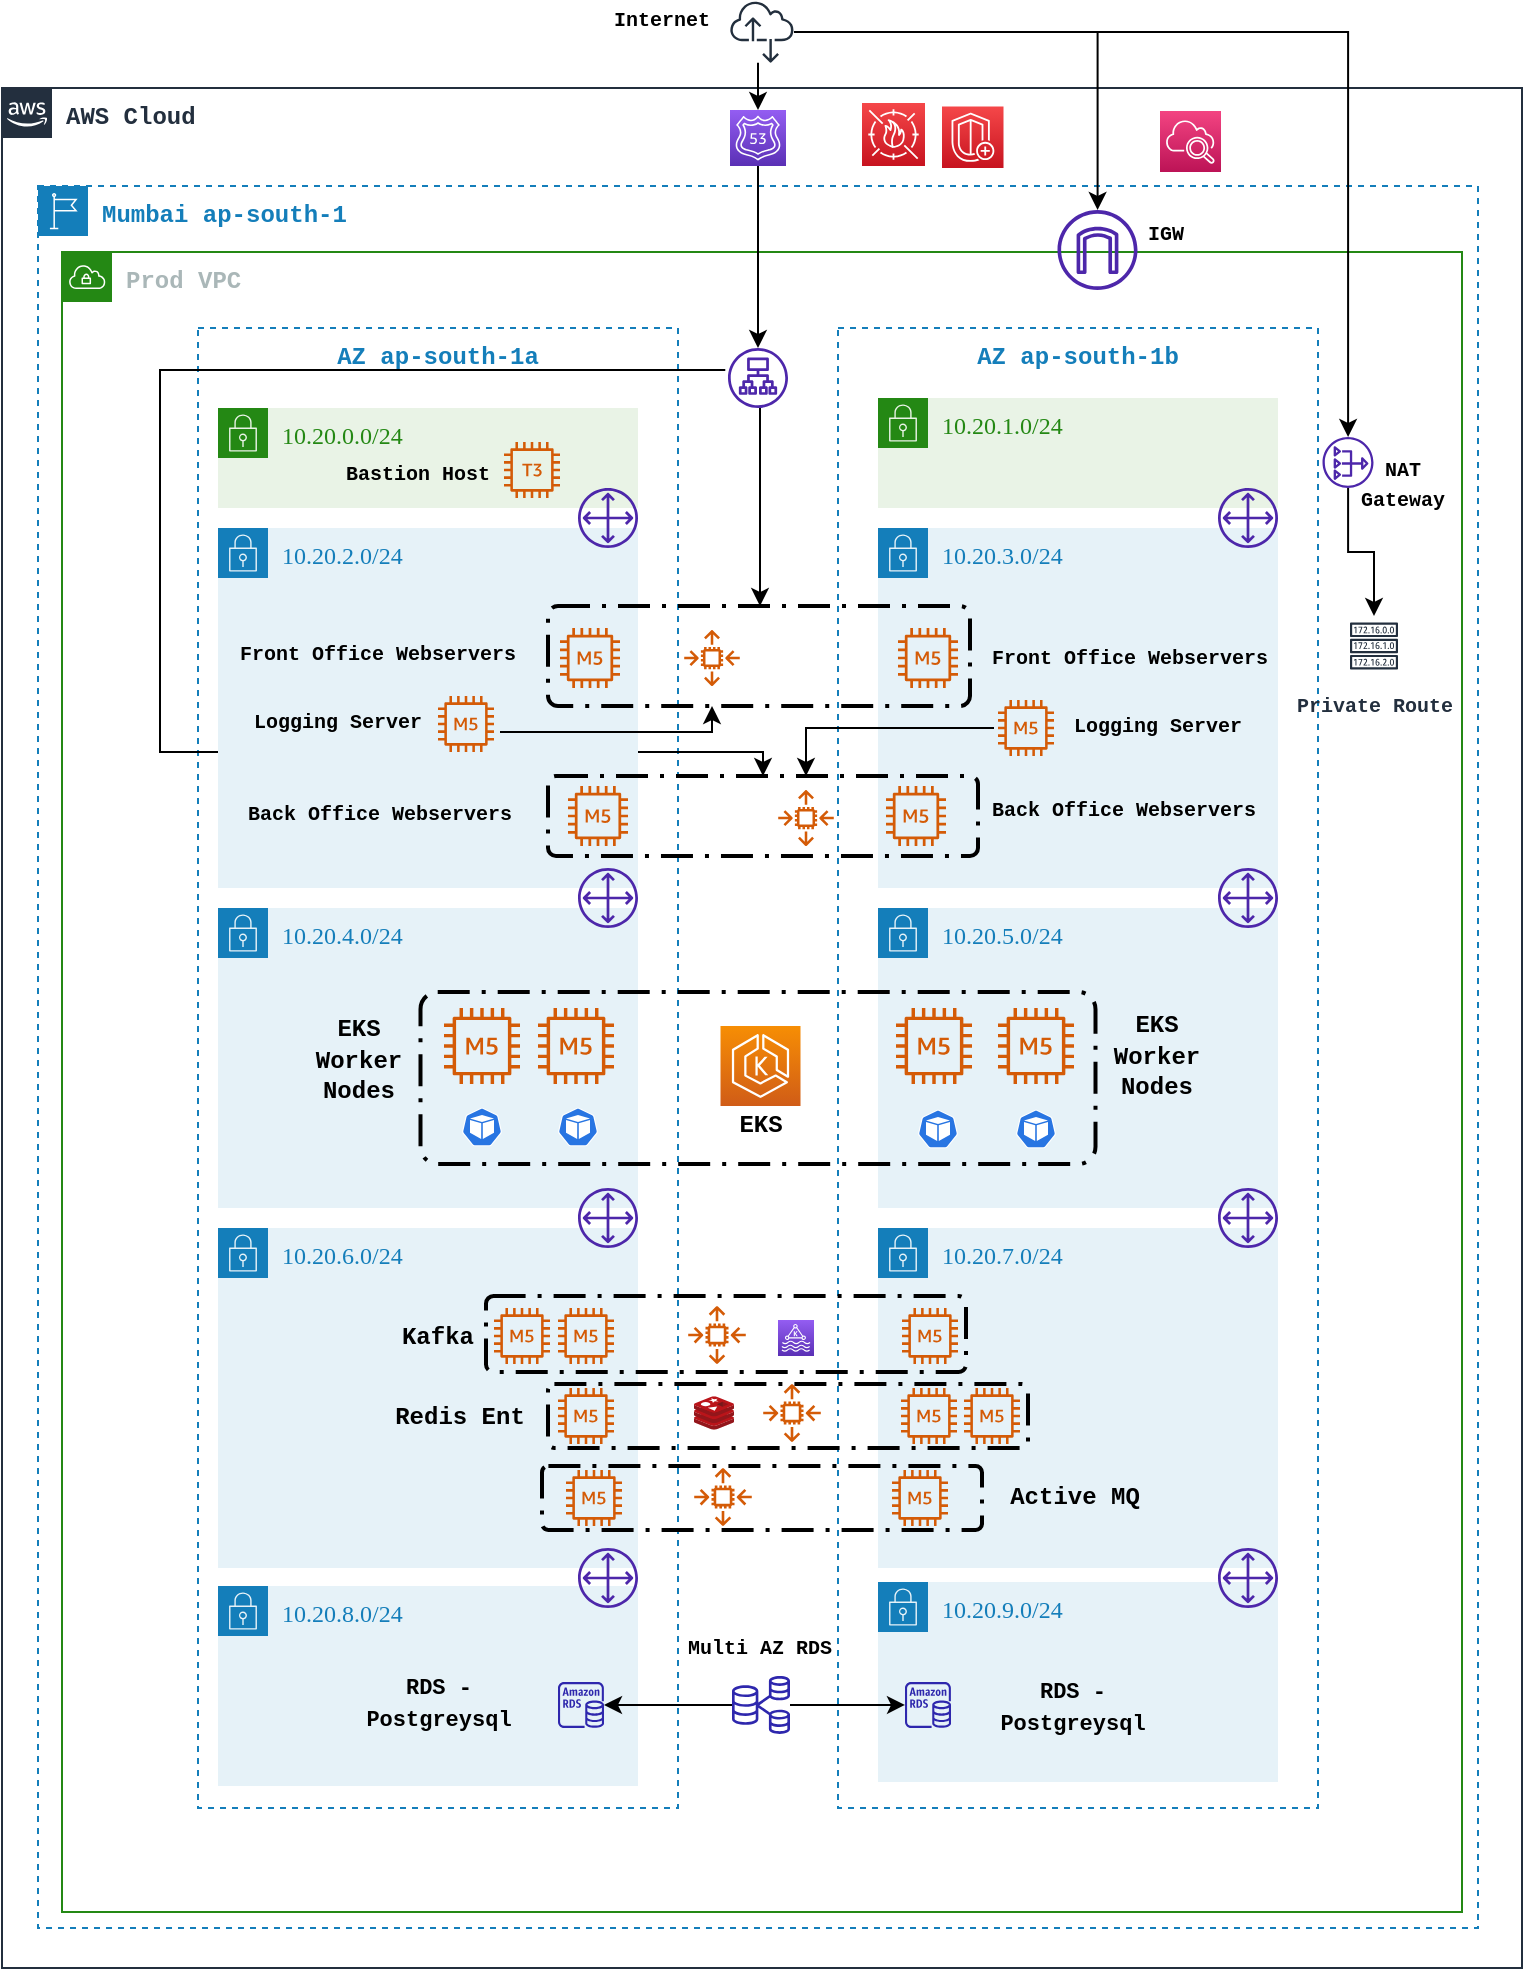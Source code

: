 <mxfile version="21.1.8" type="github">
  <diagram name="Page-1" id="q6s7iH2Y0chyUPDoKnj6">
    <mxGraphModel dx="1122" dy="490" grid="1" gridSize="10" guides="1" tooltips="1" connect="1" arrows="1" fold="1" page="1" pageScale="1" pageWidth="850" pageHeight="1100" math="0" shadow="0">
      <root>
        <mxCell id="0" />
        <mxCell id="1" parent="0" />
        <mxCell id="sGJ9NoHyiCjgxIrnj-E6-9" value="&lt;font face=&quot;Courier New&quot;&gt;&lt;b&gt;AZ ap-south-1a&lt;br&gt;&lt;/b&gt;&lt;/font&gt;" style="fillColor=none;strokeColor=#147EBA;dashed=1;verticalAlign=top;fontStyle=0;fontColor=#147EBA;whiteSpace=wrap;html=1;container=0;" vertex="1" parent="1">
          <mxGeometry x="138" y="208" width="240" height="740" as="geometry" />
        </mxCell>
        <mxCell id="sGJ9NoHyiCjgxIrnj-E6-92" value="&lt;font face=&quot;Comic Sans MS&quot;&gt;10.20.6.0/24&lt;/font&gt;" style="points=[[0,0],[0.25,0],[0.5,0],[0.75,0],[1,0],[1,0.25],[1,0.5],[1,0.75],[1,1],[0.75,1],[0.5,1],[0.25,1],[0,1],[0,0.75],[0,0.5],[0,0.25]];outlineConnect=0;gradientColor=none;html=1;whiteSpace=wrap;fontSize=12;fontStyle=0;container=0;pointerEvents=0;collapsible=0;recursiveResize=0;shape=mxgraph.aws4.group;grIcon=mxgraph.aws4.group_security_group;grStroke=0;strokeColor=#147EBA;fillColor=#E6F2F8;verticalAlign=top;align=left;spacingLeft=30;fontColor=#147EBA;dashed=0;" vertex="1" parent="1">
          <mxGeometry x="148" y="658" width="210" height="170" as="geometry" />
        </mxCell>
        <mxCell id="sGJ9NoHyiCjgxIrnj-E6-94" value="&lt;font face=&quot;Comic Sans MS&quot;&gt;10.20.7.0/24&lt;/font&gt;" style="points=[[0,0],[0.25,0],[0.5,0],[0.75,0],[1,0],[1,0.25],[1,0.5],[1,0.75],[1,1],[0.75,1],[0.5,1],[0.25,1],[0,1],[0,0.75],[0,0.5],[0,0.25]];outlineConnect=0;gradientColor=none;html=1;whiteSpace=wrap;fontSize=12;fontStyle=0;container=0;pointerEvents=0;collapsible=0;recursiveResize=0;shape=mxgraph.aws4.group;grIcon=mxgraph.aws4.group_security_group;grStroke=0;strokeColor=#147EBA;fillColor=#E6F2F8;verticalAlign=top;align=left;spacingLeft=30;fontColor=#147EBA;dashed=0;" vertex="1" parent="1">
          <mxGeometry x="478" y="658" width="200" height="170" as="geometry" />
        </mxCell>
        <mxCell id="sGJ9NoHyiCjgxIrnj-E6-10" value="&lt;div&gt;&lt;font face=&quot;Courier New&quot;&gt;&lt;b&gt;AZ ap-south-1b&lt;/b&gt;&lt;/font&gt;&lt;/div&gt;" style="fillColor=none;strokeColor=#147EBA;dashed=1;verticalAlign=top;fontStyle=0;fontColor=#147EBA;whiteSpace=wrap;html=1;container=0;" vertex="1" parent="1">
          <mxGeometry x="458" y="208" width="240" height="740" as="geometry" />
        </mxCell>
        <mxCell id="sGJ9NoHyiCjgxIrnj-E6-6" value="&lt;font face=&quot;Courier New&quot;&gt;&lt;b&gt;AWS Cloud&lt;/b&gt;&lt;/font&gt;" style="points=[[0,0],[0.25,0],[0.5,0],[0.75,0],[1,0],[1,0.25],[1,0.5],[1,0.75],[1,1],[0.75,1],[0.5,1],[0.25,1],[0,1],[0,0.75],[0,0.5],[0,0.25]];outlineConnect=0;gradientColor=none;html=1;whiteSpace=wrap;fontSize=12;fontStyle=0;container=0;pointerEvents=0;collapsible=0;recursiveResize=0;shape=mxgraph.aws4.group;grIcon=mxgraph.aws4.group_aws_cloud_alt;strokeColor=#232F3E;fillColor=none;verticalAlign=top;align=left;spacingLeft=30;fontColor=#232F3E;dashed=0;" vertex="1" parent="1">
          <mxGeometry x="40" y="88" width="760" height="940" as="geometry" />
        </mxCell>
        <mxCell id="sGJ9NoHyiCjgxIrnj-E6-7" value="&lt;font face=&quot;Courier New&quot;&gt;&lt;b&gt;Mumbai ap-south-1&lt;/b&gt;&lt;/font&gt;" style="points=[[0,0],[0.25,0],[0.5,0],[0.75,0],[1,0],[1,0.25],[1,0.5],[1,0.75],[1,1],[0.75,1],[0.5,1],[0.25,1],[0,1],[0,0.75],[0,0.5],[0,0.25]];outlineConnect=0;gradientColor=none;html=1;whiteSpace=wrap;fontSize=12;fontStyle=0;container=0;pointerEvents=0;collapsible=0;recursiveResize=0;shape=mxgraph.aws4.group;grIcon=mxgraph.aws4.group_region;strokeColor=#147EBA;fillColor=none;verticalAlign=top;align=left;spacingLeft=30;fontColor=#147EBA;dashed=1;" vertex="1" parent="1">
          <mxGeometry x="58" y="137" width="720" height="871" as="geometry" />
        </mxCell>
        <mxCell id="sGJ9NoHyiCjgxIrnj-E6-8" value="&lt;div&gt;&lt;b&gt;&lt;font face=&quot;Courier New&quot;&gt;Prod VPC&lt;/font&gt;&lt;/b&gt;&lt;/div&gt;" style="points=[[0,0],[0.25,0],[0.5,0],[0.75,0],[1,0],[1,0.25],[1,0.5],[1,0.75],[1,1],[0.75,1],[0.5,1],[0.25,1],[0,1],[0,0.75],[0,0.5],[0,0.25]];outlineConnect=0;gradientColor=none;html=1;whiteSpace=wrap;fontSize=12;fontStyle=0;container=0;pointerEvents=0;collapsible=0;recursiveResize=0;shape=mxgraph.aws4.group;grIcon=mxgraph.aws4.group_vpc;strokeColor=#248814;fillColor=none;verticalAlign=top;align=left;spacingLeft=30;fontColor=#AAB7B8;dashed=0;" vertex="1" parent="1">
          <mxGeometry x="70" y="170" width="700" height="830" as="geometry" />
        </mxCell>
        <mxCell id="sGJ9NoHyiCjgxIrnj-E6-41" style="edgeStyle=orthogonalEdgeStyle;rounded=0;orthogonalLoop=1;jettySize=auto;html=1;" edge="1" parent="1" source="sGJ9NoHyiCjgxIrnj-E6-18" target="sGJ9NoHyiCjgxIrnj-E6-36">
          <mxGeometry relative="1" as="geometry" />
        </mxCell>
        <mxCell id="sGJ9NoHyiCjgxIrnj-E6-18" value="" style="sketch=0;points=[[0,0,0],[0.25,0,0],[0.5,0,0],[0.75,0,0],[1,0,0],[0,1,0],[0.25,1,0],[0.5,1,0],[0.75,1,0],[1,1,0],[0,0.25,0],[0,0.5,0],[0,0.75,0],[1,0.25,0],[1,0.5,0],[1,0.75,0]];outlineConnect=0;fontColor=#232F3E;gradientColor=#945DF2;gradientDirection=north;fillColor=#5A30B5;strokeColor=#ffffff;dashed=0;verticalLabelPosition=bottom;verticalAlign=top;align=center;html=1;fontSize=12;fontStyle=0;aspect=fixed;shape=mxgraph.aws4.resourceIcon;resIcon=mxgraph.aws4.route_53;container=0;" vertex="1" parent="1">
          <mxGeometry x="404" y="99" width="28" height="28" as="geometry" />
        </mxCell>
        <mxCell id="sGJ9NoHyiCjgxIrnj-E6-37" value="" style="edgeStyle=orthogonalEdgeStyle;rounded=0;orthogonalLoop=1;jettySize=auto;html=1;" edge="1" parent="1" source="sGJ9NoHyiCjgxIrnj-E6-139" target="sGJ9NoHyiCjgxIrnj-E6-23">
          <mxGeometry relative="1" as="geometry">
            <mxPoint x="678.48" y="79.261" as="sourcePoint" />
            <Array as="points" />
          </mxGeometry>
        </mxCell>
        <mxCell id="sGJ9NoHyiCjgxIrnj-E6-70" value="" style="edgeStyle=orthogonalEdgeStyle;rounded=0;orthogonalLoop=1;jettySize=auto;html=1;" edge="1" parent="1" source="sGJ9NoHyiCjgxIrnj-E6-36" target="sGJ9NoHyiCjgxIrnj-E6-51">
          <mxGeometry relative="1" as="geometry">
            <mxPoint x="431" y="338" as="targetPoint" />
            <Array as="points">
              <mxPoint x="419" y="278" />
              <mxPoint x="419" y="278" />
            </Array>
          </mxGeometry>
        </mxCell>
        <mxCell id="sGJ9NoHyiCjgxIrnj-E6-128" value="" style="rounded=1;arcSize=10;dashed=1;fillColor=none;gradientColor=none;dashPattern=8 3 1 3;strokeWidth=2;container=0;" vertex="1" parent="1">
          <mxGeometry x="313" y="736" width="240" height="32" as="geometry" />
        </mxCell>
        <mxCell id="sGJ9NoHyiCjgxIrnj-E6-129" value="" style="rounded=1;arcSize=10;dashed=1;fillColor=none;gradientColor=none;dashPattern=8 3 1 3;strokeWidth=2;container=0;" vertex="1" parent="1">
          <mxGeometry x="310" y="777" width="220" height="32" as="geometry" />
        </mxCell>
        <mxCell id="sGJ9NoHyiCjgxIrnj-E6-130" value="&lt;div&gt;&lt;font face=&quot;Courier New&quot;&gt;&lt;b&gt;Active MQ&lt;/b&gt;&lt;/font&gt;&lt;/div&gt;" style="text;html=1;strokeColor=none;fillColor=none;align=center;verticalAlign=middle;whiteSpace=wrap;rounded=0;container=0;" vertex="1" parent="1">
          <mxGeometry x="534.5" y="784" width="82.5" height="16.5" as="geometry" />
        </mxCell>
        <mxCell id="sGJ9NoHyiCjgxIrnj-E6-132" value="&lt;font face=&quot;Courier New&quot;&gt;&lt;b&gt;Kafka&lt;/b&gt;&lt;/font&gt;" style="text;html=1;strokeColor=none;fillColor=none;align=center;verticalAlign=middle;whiteSpace=wrap;rounded=0;container=0;" vertex="1" parent="1">
          <mxGeometry x="230" y="706" width="56.25" height="12.25" as="geometry" />
        </mxCell>
        <mxCell id="sGJ9NoHyiCjgxIrnj-E6-134" value="" style="sketch=0;outlineConnect=0;fontColor=#232F3E;gradientColor=none;fillColor=#D45B07;strokeColor=none;dashed=0;verticalLabelPosition=bottom;verticalAlign=top;align=center;html=1;fontSize=12;fontStyle=0;aspect=fixed;pointerEvents=1;shape=mxgraph.aws4.auto_scaling2;container=0;" vertex="1" parent="1">
          <mxGeometry x="420.5" y="736" width="29" height="29" as="geometry" />
        </mxCell>
        <mxCell id="sGJ9NoHyiCjgxIrnj-E6-135" value="" style="sketch=0;outlineConnect=0;fontColor=#232F3E;gradientColor=none;fillColor=#D45B07;strokeColor=none;dashed=0;verticalLabelPosition=bottom;verticalAlign=top;align=center;html=1;fontSize=12;fontStyle=0;aspect=fixed;pointerEvents=1;shape=mxgraph.aws4.auto_scaling2;container=0;" vertex="1" parent="1">
          <mxGeometry x="386" y="778" width="29" height="29" as="geometry" />
        </mxCell>
        <mxCell id="sGJ9NoHyiCjgxIrnj-E6-141" value="" style="edgeStyle=orthogonalEdgeStyle;rounded=0;orthogonalLoop=1;jettySize=auto;html=1;" edge="1" parent="1" source="sGJ9NoHyiCjgxIrnj-E6-139" target="sGJ9NoHyiCjgxIrnj-E6-18">
          <mxGeometry relative="1" as="geometry">
            <Array as="points">
              <mxPoint x="418" y="88" />
              <mxPoint x="418" y="88" />
            </Array>
          </mxGeometry>
        </mxCell>
        <mxCell id="sGJ9NoHyiCjgxIrnj-E6-139" value="" style="sketch=0;outlineConnect=0;fontColor=#232F3E;gradientColor=none;fillColor=#232F3D;strokeColor=none;dashed=0;verticalLabelPosition=bottom;verticalAlign=top;align=center;html=1;fontSize=12;fontStyle=0;aspect=fixed;pointerEvents=1;shape=mxgraph.aws4.internet_alt2;container=0;" vertex="1" parent="1">
          <mxGeometry x="404" y="44" width="32" height="32" as="geometry" />
        </mxCell>
        <mxCell id="sGJ9NoHyiCjgxIrnj-E6-147" value="" style="edgeStyle=orthogonalEdgeStyle;rounded=0;orthogonalLoop=1;jettySize=auto;html=1;" edge="1" parent="1" source="sGJ9NoHyiCjgxIrnj-E6-139" target="sGJ9NoHyiCjgxIrnj-E6-142">
          <mxGeometry relative="1" as="geometry">
            <mxPoint x="590" y="60" as="sourcePoint" />
            <mxPoint x="710" y="160" as="targetPoint" />
            <Array as="points" />
          </mxGeometry>
        </mxCell>
        <mxCell id="sGJ9NoHyiCjgxIrnj-E6-149" value="" style="sketch=0;points=[[0,0,0],[0.25,0,0],[0.5,0,0],[0.75,0,0],[1,0,0],[0,1,0],[0.25,1,0],[0.5,1,0],[0.75,1,0],[1,1,0],[0,0.25,0],[0,0.5,0],[0,0.75,0],[1,0.25,0],[1,0.5,0],[1,0.75,0]];points=[[0,0,0],[0.25,0,0],[0.5,0,0],[0.75,0,0],[1,0,0],[0,1,0],[0.25,1,0],[0.5,1,0],[0.75,1,0],[1,1,0],[0,0.25,0],[0,0.5,0],[0,0.75,0],[1,0.25,0],[1,0.5,0],[1,0.75,0]];outlineConnect=0;fontColor=#232F3E;gradientColor=#F34482;gradientDirection=north;fillColor=#BC1356;strokeColor=#ffffff;dashed=0;verticalLabelPosition=bottom;verticalAlign=top;align=center;html=1;fontSize=12;fontStyle=0;aspect=fixed;shape=mxgraph.aws4.resourceIcon;resIcon=mxgraph.aws4.cloudwatch_2;container=0;" vertex="1" parent="1">
          <mxGeometry x="619" y="99.5" width="30.5" height="30.5" as="geometry" />
        </mxCell>
        <mxCell id="sGJ9NoHyiCjgxIrnj-E6-153" value="" style="image;sketch=0;aspect=fixed;html=1;points=[];align=center;fontSize=12;image=img/lib/mscae/Cache_Redis_Product.svg;container=0;" vertex="1" parent="1">
          <mxGeometry x="386" y="742.1" width="20" height="16.8" as="geometry" />
        </mxCell>
        <mxCell id="sGJ9NoHyiCjgxIrnj-E6-137" value="" style="sketch=0;points=[[0,0,0],[0.25,0,0],[0.5,0,0],[0.75,0,0],[1,0,0],[0,1,0],[0.25,1,0],[0.5,1,0],[0.75,1,0],[1,1,0],[0,0.25,0],[0,0.5,0],[0,0.75,0],[1,0.25,0],[1,0.5,0],[1,0.75,0]];outlineConnect=0;fontColor=#232F3E;gradientColor=#F54749;gradientDirection=north;fillColor=#C7131F;strokeColor=#ffffff;dashed=0;verticalLabelPosition=bottom;verticalAlign=top;align=center;html=1;fontSize=12;fontStyle=0;aspect=fixed;shape=mxgraph.aws4.resourceIcon;resIcon=mxgraph.aws4.waf;container=0;" vertex="1" parent="1">
          <mxGeometry x="470" y="95.5" width="31.5" height="31.5" as="geometry" />
        </mxCell>
        <mxCell id="sGJ9NoHyiCjgxIrnj-E6-138" value="" style="sketch=0;points=[[0,0,0],[0.25,0,0],[0.5,0,0],[0.75,0,0],[1,0,0],[0,1,0],[0.25,1,0],[0.5,1,0],[0.75,1,0],[1,1,0],[0,0.25,0],[0,0.5,0],[0,0.75,0],[1,0.25,0],[1,0.5,0],[1,0.75,0]];outlineConnect=0;fontColor=#232F3E;gradientColor=#F54749;gradientDirection=north;fillColor=#C7131F;strokeColor=#ffffff;dashed=0;verticalLabelPosition=bottom;verticalAlign=top;align=center;html=1;fontSize=12;fontStyle=0;aspect=fixed;shape=mxgraph.aws4.resourceIcon;resIcon=mxgraph.aws4.shield;container=0;" vertex="1" parent="1">
          <mxGeometry x="510" y="97.25" width="30.75" height="30.75" as="geometry" />
        </mxCell>
        <mxCell id="sGJ9NoHyiCjgxIrnj-E6-23" value="" style="sketch=0;outlineConnect=0;fontColor=#232F3E;gradientColor=none;fillColor=#4D27AA;strokeColor=none;dashed=0;verticalLabelPosition=bottom;verticalAlign=top;align=center;html=1;fontSize=12;fontStyle=0;aspect=fixed;pointerEvents=1;shape=mxgraph.aws4.internet_gateway;container=0;" vertex="1" parent="1">
          <mxGeometry x="567.75" y="149" width="40" height="40" as="geometry" />
        </mxCell>
        <mxCell id="sGJ9NoHyiCjgxIrnj-E6-89" style="edgeStyle=orthogonalEdgeStyle;rounded=0;orthogonalLoop=1;jettySize=auto;html=1;entryX=0.5;entryY=0;entryDx=0;entryDy=0;" edge="1" parent="1" target="sGJ9NoHyiCjgxIrnj-E6-52">
          <mxGeometry relative="1" as="geometry">
            <mxPoint x="401.64" y="229" as="sourcePoint" />
            <mxPoint x="419.64" y="414" as="targetPoint" />
            <Array as="points">
              <mxPoint x="119" y="229" />
              <mxPoint x="119" y="420" />
              <mxPoint x="421" y="420" />
            </Array>
          </mxGeometry>
        </mxCell>
        <mxCell id="sGJ9NoHyiCjgxIrnj-E6-11" value="&lt;font face=&quot;Comic Sans MS&quot;&gt;10.20.0.0/24&lt;/font&gt;" style="points=[[0,0],[0.25,0],[0.5,0],[0.75,0],[1,0],[1,0.25],[1,0.5],[1,0.75],[1,1],[0.75,1],[0.5,1],[0.25,1],[0,1],[0,0.75],[0,0.5],[0,0.25]];outlineConnect=0;gradientColor=none;html=1;whiteSpace=wrap;fontSize=12;fontStyle=0;container=0;pointerEvents=0;collapsible=0;recursiveResize=0;shape=mxgraph.aws4.group;grIcon=mxgraph.aws4.group_security_group;grStroke=0;strokeColor=#248814;fillColor=#E9F3E6;verticalAlign=top;align=left;spacingLeft=30;fontColor=#248814;dashed=0;" vertex="1" parent="1">
          <mxGeometry x="148" y="248" width="210" height="50" as="geometry" />
        </mxCell>
        <mxCell id="sGJ9NoHyiCjgxIrnj-E6-12" value="&lt;font face=&quot;Comic Sans MS&quot;&gt;10.20.1.0/24&lt;/font&gt;" style="points=[[0,0],[0.25,0],[0.5,0],[0.75,0],[1,0],[1,0.25],[1,0.5],[1,0.75],[1,1],[0.75,1],[0.5,1],[0.25,1],[0,1],[0,0.75],[0,0.5],[0,0.25]];outlineConnect=0;gradientColor=none;html=1;whiteSpace=wrap;fontSize=12;fontStyle=0;container=0;pointerEvents=0;collapsible=0;recursiveResize=0;shape=mxgraph.aws4.group;grIcon=mxgraph.aws4.group_security_group;grStroke=0;strokeColor=#248814;fillColor=#E9F3E6;verticalAlign=top;align=left;spacingLeft=30;fontColor=#248814;dashed=0;" vertex="1" parent="1">
          <mxGeometry x="478" y="243" width="200" height="55" as="geometry" />
        </mxCell>
        <mxCell id="sGJ9NoHyiCjgxIrnj-E6-36" value="" style="sketch=0;outlineConnect=0;fontColor=#232F3E;gradientColor=none;fillColor=#4D27AA;strokeColor=none;dashed=0;verticalLabelPosition=bottom;verticalAlign=top;align=center;html=1;fontSize=12;fontStyle=0;aspect=fixed;pointerEvents=1;shape=mxgraph.aws4.application_load_balancer;container=0;" vertex="1" parent="1">
          <mxGeometry x="403" y="218" width="30" height="30" as="geometry" />
        </mxCell>
        <mxCell id="sGJ9NoHyiCjgxIrnj-E6-39" value="&lt;font face=&quot;Comic Sans MS&quot;&gt;10.20.2.0/24&lt;/font&gt;" style="points=[[0,0],[0.25,0],[0.5,0],[0.75,0],[1,0],[1,0.25],[1,0.5],[1,0.75],[1,1],[0.75,1],[0.5,1],[0.25,1],[0,1],[0,0.75],[0,0.5],[0,0.25]];outlineConnect=0;gradientColor=none;html=1;whiteSpace=wrap;fontSize=12;fontStyle=0;container=0;pointerEvents=0;collapsible=0;recursiveResize=0;shape=mxgraph.aws4.group;grIcon=mxgraph.aws4.group_security_group;grStroke=0;strokeColor=#147EBA;fillColor=#E6F2F8;verticalAlign=top;align=left;spacingLeft=30;fontColor=#147EBA;dashed=0;" vertex="1" parent="1">
          <mxGeometry x="148" y="308" width="210" height="180" as="geometry" />
        </mxCell>
        <mxCell id="sGJ9NoHyiCjgxIrnj-E6-40" value="&lt;font face=&quot;Comic Sans MS&quot;&gt;10.20.3.0/24&lt;/font&gt;" style="points=[[0,0],[0.25,0],[0.5,0],[0.75,0],[1,0],[1,0.25],[1,0.5],[1,0.75],[1,1],[0.75,1],[0.5,1],[0.25,1],[0,1],[0,0.75],[0,0.5],[0,0.25]];outlineConnect=0;gradientColor=none;html=1;whiteSpace=wrap;fontSize=12;fontStyle=0;container=0;pointerEvents=0;collapsible=0;recursiveResize=0;shape=mxgraph.aws4.group;grIcon=mxgraph.aws4.group_security_group;grStroke=0;strokeColor=#147EBA;fillColor=#E6F2F8;verticalAlign=top;align=left;spacingLeft=30;fontColor=#147EBA;dashed=0;" vertex="1" parent="1">
          <mxGeometry x="478" y="308" width="200" height="180" as="geometry" />
        </mxCell>
        <mxCell id="sGJ9NoHyiCjgxIrnj-E6-32" value="" style="sketch=0;outlineConnect=0;fontColor=#232F3E;gradientColor=none;fillColor=#D45B07;strokeColor=none;dashed=0;verticalLabelPosition=bottom;verticalAlign=top;align=center;html=1;fontSize=12;fontStyle=0;aspect=fixed;pointerEvents=1;shape=mxgraph.aws4.m5_instance;container=0;" vertex="1" parent="1">
          <mxGeometry x="323" y="437" width="30" height="30" as="geometry" />
        </mxCell>
        <mxCell id="sGJ9NoHyiCjgxIrnj-E6-55" value="" style="sketch=0;outlineConnect=0;fontColor=#232F3E;gradientColor=none;fillColor=#D45B07;strokeColor=none;dashed=0;verticalLabelPosition=bottom;verticalAlign=top;align=center;html=1;fontSize=12;fontStyle=0;aspect=fixed;pointerEvents=1;shape=mxgraph.aws4.auto_scaling2;container=0;" vertex="1" parent="1">
          <mxGeometry x="428" y="439" width="28" height="28" as="geometry" />
        </mxCell>
        <mxCell id="sGJ9NoHyiCjgxIrnj-E6-56" value="&lt;font face=&quot;Comic Sans MS&quot;&gt;10.20.4.0/24&lt;/font&gt;" style="points=[[0,0],[0.25,0],[0.5,0],[0.75,0],[1,0],[1,0.25],[1,0.5],[1,0.75],[1,1],[0.75,1],[0.5,1],[0.25,1],[0,1],[0,0.75],[0,0.5],[0,0.25]];outlineConnect=0;gradientColor=none;html=1;whiteSpace=wrap;fontSize=12;fontStyle=0;container=0;pointerEvents=0;collapsible=0;recursiveResize=0;shape=mxgraph.aws4.group;grIcon=mxgraph.aws4.group_security_group;grStroke=0;strokeColor=#147EBA;fillColor=#E6F2F8;verticalAlign=top;align=left;spacingLeft=30;fontColor=#147EBA;dashed=0;" vertex="1" parent="1">
          <mxGeometry x="148" y="498" width="210" height="150" as="geometry" />
        </mxCell>
        <mxCell id="sGJ9NoHyiCjgxIrnj-E6-57" value="&lt;font face=&quot;Comic Sans MS&quot;&gt;10.20.5.0/24&lt;/font&gt;" style="points=[[0,0],[0.25,0],[0.5,0],[0.75,0],[1,0],[1,0.25],[1,0.5],[1,0.75],[1,1],[0.75,1],[0.5,1],[0.25,1],[0,1],[0,0.75],[0,0.5],[0,0.25]];outlineConnect=0;gradientColor=none;html=1;whiteSpace=wrap;fontSize=12;fontStyle=0;container=0;pointerEvents=0;collapsible=0;recursiveResize=0;shape=mxgraph.aws4.group;grIcon=mxgraph.aws4.group_security_group;grStroke=0;strokeColor=#147EBA;fillColor=#E6F2F8;verticalAlign=top;align=left;spacingLeft=30;fontColor=#147EBA;dashed=0;" vertex="1" parent="1">
          <mxGeometry x="478" y="498" width="200" height="150" as="geometry" />
        </mxCell>
        <mxCell id="sGJ9NoHyiCjgxIrnj-E6-59" value="" style="sketch=0;outlineConnect=0;fontColor=#232F3E;gradientColor=none;fillColor=#D45B07;strokeColor=none;dashed=0;verticalLabelPosition=bottom;verticalAlign=top;align=center;html=1;fontSize=12;fontStyle=0;aspect=fixed;pointerEvents=1;shape=mxgraph.aws4.m5_instance;container=0;" vertex="1" parent="1">
          <mxGeometry x="258" y="392" width="28" height="28" as="geometry" />
        </mxCell>
        <mxCell id="sGJ9NoHyiCjgxIrnj-E6-69" style="edgeStyle=orthogonalEdgeStyle;rounded=0;orthogonalLoop=1;jettySize=auto;html=1;" edge="1" parent="1" target="sGJ9NoHyiCjgxIrnj-E6-52">
          <mxGeometry relative="1" as="geometry">
            <mxPoint x="536" y="408" as="sourcePoint" />
            <mxPoint x="442" y="428" as="targetPoint" />
            <Array as="points">
              <mxPoint x="442" y="408" />
            </Array>
          </mxGeometry>
        </mxCell>
        <mxCell id="sGJ9NoHyiCjgxIrnj-E6-60" value="" style="sketch=0;outlineConnect=0;fontColor=#232F3E;gradientColor=none;fillColor=#D45B07;strokeColor=none;dashed=0;verticalLabelPosition=bottom;verticalAlign=top;align=center;html=1;fontSize=12;fontStyle=0;aspect=fixed;pointerEvents=1;shape=mxgraph.aws4.m5_instance;container=0;" vertex="1" parent="1">
          <mxGeometry x="538" y="394" width="28" height="28" as="geometry" />
        </mxCell>
        <mxCell id="sGJ9NoHyiCjgxIrnj-E6-61" value="&lt;div&gt;&lt;font style=&quot;font-size: 10px;&quot; face=&quot;Courier New&quot;&gt;&lt;b&gt;Logging Server&lt;/b&gt;&lt;/font&gt;&lt;/div&gt;" style="text;html=1;strokeColor=none;fillColor=none;align=center;verticalAlign=middle;whiteSpace=wrap;rounded=0;movable=1;resizable=1;rotatable=1;deletable=1;editable=1;locked=0;connectable=1;container=0;" vertex="1" parent="1">
          <mxGeometry x="158" y="393" width="100" height="21" as="geometry" />
        </mxCell>
        <mxCell id="sGJ9NoHyiCjgxIrnj-E6-73" value="" style="sketch=0;points=[[0,0,0],[0.25,0,0],[0.5,0,0],[0.75,0,0],[1,0,0],[0,1,0],[0.25,1,0],[0.5,1,0],[0.75,1,0],[1,1,0],[0,0.25,0],[0,0.5,0],[0,0.75,0],[1,0.25,0],[1,0.5,0],[1,0.75,0]];outlineConnect=0;fontColor=#232F3E;gradientColor=#F78E04;gradientDirection=north;fillColor=#D05C17;strokeColor=#ffffff;dashed=0;verticalLabelPosition=bottom;verticalAlign=top;align=center;html=1;fontSize=12;fontStyle=0;aspect=fixed;shape=mxgraph.aws4.resourceIcon;resIcon=mxgraph.aws4.eks;container=0;" vertex="1" parent="1">
          <mxGeometry x="399.25" y="557" width="40" height="40" as="geometry" />
        </mxCell>
        <mxCell id="sGJ9NoHyiCjgxIrnj-E6-79" value="" style="sketch=0;outlineConnect=0;fontColor=#232F3E;gradientColor=none;fillColor=#D45B07;strokeColor=none;dashed=0;verticalLabelPosition=bottom;verticalAlign=top;align=center;html=1;fontSize=12;fontStyle=0;aspect=fixed;pointerEvents=1;shape=mxgraph.aws4.t3_instance;container=0;" vertex="1" parent="1">
          <mxGeometry x="291" y="265" width="28" height="28" as="geometry" />
        </mxCell>
        <mxCell id="sGJ9NoHyiCjgxIrnj-E6-80" value="" style="sketch=0;html=1;dashed=0;whitespace=wrap;fillColor=#2875E2;strokeColor=#ffffff;points=[[0.005,0.63,0],[0.1,0.2,0],[0.9,0.2,0],[0.5,0,0],[0.995,0.63,0],[0.72,0.99,0],[0.5,1,0],[0.28,0.99,0]];verticalLabelPosition=bottom;align=center;verticalAlign=top;shape=mxgraph.kubernetes.icon;prIcon=pod;container=0;" vertex="1" parent="1">
          <mxGeometry x="270" y="589" width="20" height="37" as="geometry" />
        </mxCell>
        <mxCell id="sGJ9NoHyiCjgxIrnj-E6-81" value="" style="shape=image;html=1;verticalAlign=top;verticalLabelPosition=bottom;labelBackgroundColor=#ffffff;imageAspect=0;aspect=fixed;image=https://cdn4.iconfinder.com/data/icons/essential-app-1/16/dot-more-menu-hide-128.png;container=0;" vertex="1" parent="1">
          <mxGeometry x="295" y="598.5" width="18" height="18" as="geometry" />
        </mxCell>
        <mxCell id="sGJ9NoHyiCjgxIrnj-E6-82" value="" style="sketch=0;html=1;dashed=0;whitespace=wrap;fillColor=#2875E2;strokeColor=#ffffff;points=[[0.005,0.63,0],[0.1,0.2,0],[0.9,0.2,0],[0.5,0,0],[0.995,0.63,0],[0.72,0.99,0],[0.5,1,0],[0.28,0.99,0]];verticalLabelPosition=bottom;align=center;verticalAlign=top;shape=mxgraph.kubernetes.icon;prIcon=pod;container=0;" vertex="1" parent="1">
          <mxGeometry x="318" y="589" width="20" height="37" as="geometry" />
        </mxCell>
        <mxCell id="sGJ9NoHyiCjgxIrnj-E6-77" value="" style="sketch=0;outlineConnect=0;fontColor=#232F3E;gradientColor=none;fillColor=#D45B07;strokeColor=none;dashed=0;verticalLabelPosition=bottom;verticalAlign=top;align=center;html=1;fontSize=12;fontStyle=0;aspect=fixed;pointerEvents=1;shape=mxgraph.aws4.m5_instance;container=0;" vertex="1" parent="1">
          <mxGeometry x="261" y="548" width="38" height="38" as="geometry" />
        </mxCell>
        <mxCell id="sGJ9NoHyiCjgxIrnj-E6-88" value="&lt;div&gt;&lt;font style=&quot;font-size: 10px;&quot; face=&quot;Courier New&quot;&gt;&lt;b&gt;Bastion Host&lt;/b&gt;&lt;/font&gt;&lt;/div&gt;" style="text;html=1;strokeColor=none;fillColor=none;align=center;verticalAlign=middle;whiteSpace=wrap;rounded=0;movable=1;resizable=1;rotatable=1;deletable=1;editable=1;locked=0;connectable=1;container=0;" vertex="1" parent="1">
          <mxGeometry x="203" y="271" width="90" height="17" as="geometry" />
        </mxCell>
        <mxCell id="sGJ9NoHyiCjgxIrnj-E6-78" value="" style="rounded=1;arcSize=10;dashed=1;fillColor=none;gradientColor=none;dashPattern=8 3 1 3;strokeWidth=2;container=0;" vertex="1" parent="1">
          <mxGeometry x="249.25" y="540" width="337.5" height="86" as="geometry" />
        </mxCell>
        <mxCell id="sGJ9NoHyiCjgxIrnj-E6-96" value="&lt;font face=&quot;Comic Sans MS&quot;&gt;10.20.8.0/24&lt;/font&gt;" style="points=[[0,0],[0.25,0],[0.5,0],[0.75,0],[1,0],[1,0.25],[1,0.5],[1,0.75],[1,1],[0.75,1],[0.5,1],[0.25,1],[0,1],[0,0.75],[0,0.5],[0,0.25]];outlineConnect=0;gradientColor=none;html=1;whiteSpace=wrap;fontSize=12;fontStyle=0;container=0;pointerEvents=0;collapsible=0;recursiveResize=0;shape=mxgraph.aws4.group;grIcon=mxgraph.aws4.group_security_group;grStroke=0;strokeColor=#147EBA;fillColor=#E6F2F8;verticalAlign=top;align=left;spacingLeft=30;fontColor=#147EBA;dashed=0;" vertex="1" parent="1">
          <mxGeometry x="148" y="837" width="210" height="100" as="geometry" />
        </mxCell>
        <mxCell id="sGJ9NoHyiCjgxIrnj-E6-98" value="&lt;font face=&quot;Comic Sans MS&quot;&gt;10.20.9.0/24&lt;/font&gt;" style="points=[[0,0],[0.25,0],[0.5,0],[0.75,0],[1,0],[1,0.25],[1,0.5],[1,0.75],[1,1],[0.75,1],[0.5,1],[0.25,1],[0,1],[0,0.75],[0,0.5],[0,0.25]];outlineConnect=0;gradientColor=none;html=1;whiteSpace=wrap;fontSize=12;fontStyle=0;container=0;pointerEvents=0;collapsible=0;recursiveResize=0;shape=mxgraph.aws4.group;grIcon=mxgraph.aws4.group_security_group;grStroke=0;strokeColor=#147EBA;fillColor=#E6F2F8;verticalAlign=top;align=left;spacingLeft=30;fontColor=#147EBA;dashed=0;" vertex="1" parent="1">
          <mxGeometry x="478" y="835" width="200" height="100" as="geometry" />
        </mxCell>
        <mxCell id="sGJ9NoHyiCjgxIrnj-E6-100" value="" style="sketch=0;outlineConnect=0;fontColor=#232F3E;gradientColor=none;fillColor=#2E27AD;strokeColor=none;dashed=0;verticalLabelPosition=bottom;verticalAlign=top;align=center;html=1;fontSize=12;fontStyle=0;aspect=fixed;pointerEvents=1;shape=mxgraph.aws4.rds_instance;container=0;" vertex="1" parent="1">
          <mxGeometry x="318" y="885" width="23" height="23" as="geometry" />
        </mxCell>
        <mxCell id="sGJ9NoHyiCjgxIrnj-E6-104" value="" style="edgeStyle=orthogonalEdgeStyle;rounded=0;orthogonalLoop=1;jettySize=auto;html=1;" edge="1" parent="1" source="sGJ9NoHyiCjgxIrnj-E6-102" target="sGJ9NoHyiCjgxIrnj-E6-100">
          <mxGeometry relative="1" as="geometry" />
        </mxCell>
        <mxCell id="sGJ9NoHyiCjgxIrnj-E6-105" value="" style="edgeStyle=orthogonalEdgeStyle;rounded=0;orthogonalLoop=1;jettySize=auto;html=1;" edge="1" parent="1" source="sGJ9NoHyiCjgxIrnj-E6-102" target="sGJ9NoHyiCjgxIrnj-E6-101">
          <mxGeometry relative="1" as="geometry" />
        </mxCell>
        <mxCell id="sGJ9NoHyiCjgxIrnj-E6-102" value="" style="sketch=0;outlineConnect=0;fontColor=#232F3E;gradientColor=none;fillColor=#2E27AD;strokeColor=none;dashed=0;verticalLabelPosition=bottom;verticalAlign=top;align=center;html=1;fontSize=12;fontStyle=0;aspect=fixed;pointerEvents=1;shape=mxgraph.aws4.rds_multi_az_db_cluster;container=0;" vertex="1" parent="1">
          <mxGeometry x="405" y="882" width="29" height="29" as="geometry" />
        </mxCell>
        <mxCell id="sGJ9NoHyiCjgxIrnj-E6-106" value="&lt;b&gt;&lt;font style=&quot;font-size: 11px;&quot; face=&quot;Courier New&quot;&gt;RDS - Postgreysql&lt;/font&gt;&lt;/b&gt;" style="text;html=1;strokeColor=none;fillColor=none;align=center;verticalAlign=middle;whiteSpace=wrap;rounded=0;container=0;" vertex="1" parent="1">
          <mxGeometry x="202" y="882" width="113" height="26" as="geometry" />
        </mxCell>
        <mxCell id="sGJ9NoHyiCjgxIrnj-E6-108" value="&lt;font style=&quot;font-size: 10px;&quot;&gt;&lt;b&gt;&lt;font face=&quot;Courier New&quot;&gt;Multi AZ RDS&lt;/font&gt;&lt;/b&gt;&lt;/font&gt;" style="text;html=1;strokeColor=none;fillColor=none;align=center;verticalAlign=middle;whiteSpace=wrap;rounded=0;container=0;" vertex="1" parent="1">
          <mxGeometry x="374" y="856" width="89.5" height="21" as="geometry" />
        </mxCell>
        <mxCell id="sGJ9NoHyiCjgxIrnj-E6-21" value="" style="sketch=0;outlineConnect=0;fontColor=#232F3E;gradientColor=none;fillColor=#4D27AA;strokeColor=none;dashed=0;verticalLabelPosition=bottom;verticalAlign=top;align=center;html=1;fontSize=12;fontStyle=0;aspect=fixed;pointerEvents=1;shape=mxgraph.aws4.customer_gateway;container=0;" vertex="1" parent="1">
          <mxGeometry x="328" y="818" width="30" height="30" as="geometry" />
        </mxCell>
        <mxCell id="sGJ9NoHyiCjgxIrnj-E6-110" value="" style="sketch=0;outlineConnect=0;fontColor=#232F3E;gradientColor=none;fillColor=#4D27AA;strokeColor=none;dashed=0;verticalLabelPosition=bottom;verticalAlign=top;align=center;html=1;fontSize=12;fontStyle=0;aspect=fixed;pointerEvents=1;shape=mxgraph.aws4.customer_gateway;container=0;" vertex="1" parent="1">
          <mxGeometry x="648" y="818" width="30" height="30" as="geometry" />
        </mxCell>
        <mxCell id="sGJ9NoHyiCjgxIrnj-E6-111" value="" style="sketch=0;outlineConnect=0;fontColor=#232F3E;gradientColor=none;fillColor=#4D27AA;strokeColor=none;dashed=0;verticalLabelPosition=bottom;verticalAlign=top;align=center;html=1;fontSize=12;fontStyle=0;aspect=fixed;pointerEvents=1;shape=mxgraph.aws4.customer_gateway;container=0;" vertex="1" parent="1">
          <mxGeometry x="328" y="638" width="30" height="30" as="geometry" />
        </mxCell>
        <mxCell id="sGJ9NoHyiCjgxIrnj-E6-112" value="" style="sketch=0;outlineConnect=0;fontColor=#232F3E;gradientColor=none;fillColor=#4D27AA;strokeColor=none;dashed=0;verticalLabelPosition=bottom;verticalAlign=top;align=center;html=1;fontSize=12;fontStyle=0;aspect=fixed;pointerEvents=1;shape=mxgraph.aws4.customer_gateway;container=0;" vertex="1" parent="1">
          <mxGeometry x="648" y="638" width="30" height="30" as="geometry" />
        </mxCell>
        <mxCell id="sGJ9NoHyiCjgxIrnj-E6-113" value="" style="sketch=0;outlineConnect=0;fontColor=#232F3E;gradientColor=none;fillColor=#4D27AA;strokeColor=none;dashed=0;verticalLabelPosition=bottom;verticalAlign=top;align=center;html=1;fontSize=12;fontStyle=0;aspect=fixed;pointerEvents=1;shape=mxgraph.aws4.customer_gateway;container=0;" vertex="1" parent="1">
          <mxGeometry x="648" y="478" width="30" height="30" as="geometry" />
        </mxCell>
        <mxCell id="sGJ9NoHyiCjgxIrnj-E6-114" value="" style="sketch=0;outlineConnect=0;fontColor=#232F3E;gradientColor=none;fillColor=#4D27AA;strokeColor=none;dashed=0;verticalLabelPosition=bottom;verticalAlign=top;align=center;html=1;fontSize=12;fontStyle=0;aspect=fixed;pointerEvents=1;shape=mxgraph.aws4.customer_gateway;container=0;" vertex="1" parent="1">
          <mxGeometry x="328" y="478" width="30" height="30" as="geometry" />
        </mxCell>
        <mxCell id="sGJ9NoHyiCjgxIrnj-E6-115" value="" style="sketch=0;outlineConnect=0;fontColor=#232F3E;gradientColor=none;fillColor=#4D27AA;strokeColor=none;dashed=0;verticalLabelPosition=bottom;verticalAlign=top;align=center;html=1;fontSize=12;fontStyle=0;aspect=fixed;pointerEvents=1;shape=mxgraph.aws4.customer_gateway;container=0;" vertex="1" parent="1">
          <mxGeometry x="648" y="288" width="30" height="30" as="geometry" />
        </mxCell>
        <mxCell id="sGJ9NoHyiCjgxIrnj-E6-116" value="" style="sketch=0;outlineConnect=0;fontColor=#232F3E;gradientColor=none;fillColor=#4D27AA;strokeColor=none;dashed=0;verticalLabelPosition=bottom;verticalAlign=top;align=center;html=1;fontSize=12;fontStyle=0;aspect=fixed;pointerEvents=1;shape=mxgraph.aws4.customer_gateway;container=0;" vertex="1" parent="1">
          <mxGeometry x="328" y="288" width="30" height="30" as="geometry" />
        </mxCell>
        <mxCell id="sGJ9NoHyiCjgxIrnj-E6-117" value="&lt;font face=&quot;Courier New&quot;&gt;&lt;b&gt;EKS&lt;/b&gt;&lt;/font&gt;" style="text;html=1;strokeColor=none;fillColor=none;align=center;verticalAlign=middle;whiteSpace=wrap;rounded=0;container=0;" vertex="1" parent="1">
          <mxGeometry x="401" y="601" width="37.25" height="10" as="geometry" />
        </mxCell>
        <mxCell id="sGJ9NoHyiCjgxIrnj-E6-53" value="" style="sketch=0;outlineConnect=0;fontColor=#232F3E;gradientColor=none;fillColor=#D45B07;strokeColor=none;dashed=0;verticalLabelPosition=bottom;verticalAlign=top;align=center;html=1;fontSize=12;fontStyle=0;aspect=fixed;pointerEvents=1;shape=mxgraph.aws4.auto_scaling2;container=0;" vertex="1" parent="1">
          <mxGeometry x="381" y="359" width="28" height="28" as="geometry" />
        </mxCell>
        <mxCell id="sGJ9NoHyiCjgxIrnj-E6-118" value="&lt;font face=&quot;Courier New&quot;&gt;&lt;b&gt;EKS Worker Nodes&lt;/b&gt;&lt;/font&gt;" style="text;html=1;strokeColor=none;fillColor=none;align=center;verticalAlign=middle;whiteSpace=wrap;rounded=0;container=0;" vertex="1" parent="1">
          <mxGeometry x="195" y="548.5" width="47" height="50" as="geometry" />
        </mxCell>
        <mxCell id="sGJ9NoHyiCjgxIrnj-E6-119" value="&lt;font face=&quot;Courier New&quot;&gt;&lt;b&gt;EKS Worker Nodes&lt;/b&gt;&lt;/font&gt;" style="text;html=1;strokeColor=none;fillColor=none;align=center;verticalAlign=middle;whiteSpace=wrap;rounded=0;container=0;" vertex="1" parent="1">
          <mxGeometry x="594" y="547" width="47" height="50" as="geometry" />
        </mxCell>
        <mxCell id="sGJ9NoHyiCjgxIrnj-E6-93" value="" style="sketch=0;outlineConnect=0;fontColor=#232F3E;gradientColor=none;fillColor=#D45B07;strokeColor=none;dashed=0;verticalLabelPosition=bottom;verticalAlign=top;align=center;html=1;fontSize=12;fontStyle=0;aspect=fixed;pointerEvents=1;shape=mxgraph.aws4.m5_instance;container=0;" vertex="1" parent="1">
          <mxGeometry x="318" y="698" width="28" height="28" as="geometry" />
        </mxCell>
        <mxCell id="sGJ9NoHyiCjgxIrnj-E6-121" value="" style="sketch=0;outlineConnect=0;fontColor=#232F3E;gradientColor=none;fillColor=#D45B07;strokeColor=none;dashed=0;verticalLabelPosition=bottom;verticalAlign=top;align=center;html=1;fontSize=12;fontStyle=0;aspect=fixed;pointerEvents=1;shape=mxgraph.aws4.m5_instance;container=0;" vertex="1" parent="1">
          <mxGeometry x="490" y="698" width="28" height="28" as="geometry" />
        </mxCell>
        <mxCell id="sGJ9NoHyiCjgxIrnj-E6-123" value="" style="sketch=0;outlineConnect=0;fontColor=#232F3E;gradientColor=none;fillColor=#D45B07;strokeColor=none;dashed=0;verticalLabelPosition=bottom;verticalAlign=top;align=center;html=1;fontSize=12;fontStyle=0;aspect=fixed;pointerEvents=1;shape=mxgraph.aws4.m5_instance;container=0;" vertex="1" parent="1">
          <mxGeometry x="521" y="738" width="28" height="28" as="geometry" />
        </mxCell>
        <mxCell id="sGJ9NoHyiCjgxIrnj-E6-126" value="" style="sketch=0;outlineConnect=0;fontColor=#232F3E;gradientColor=none;fillColor=#D45B07;strokeColor=none;dashed=0;verticalLabelPosition=bottom;verticalAlign=top;align=center;html=1;fontSize=12;fontStyle=0;aspect=fixed;pointerEvents=1;shape=mxgraph.aws4.m5_instance;container=0;" vertex="1" parent="1">
          <mxGeometry x="485" y="779" width="28" height="28" as="geometry" />
        </mxCell>
        <mxCell id="sGJ9NoHyiCjgxIrnj-E6-127" value="" style="rounded=1;arcSize=10;dashed=1;fillColor=none;gradientColor=none;dashPattern=8 3 1 3;strokeWidth=2;container=0;" vertex="1" parent="1">
          <mxGeometry x="282" y="692" width="240" height="38" as="geometry" />
        </mxCell>
        <mxCell id="sGJ9NoHyiCjgxIrnj-E6-133" value="" style="sketch=0;outlineConnect=0;fontColor=#232F3E;gradientColor=none;fillColor=#D45B07;strokeColor=none;dashed=0;verticalLabelPosition=bottom;verticalAlign=top;align=center;html=1;fontSize=12;fontStyle=0;aspect=fixed;pointerEvents=1;shape=mxgraph.aws4.auto_scaling2;container=0;" vertex="1" parent="1">
          <mxGeometry x="383" y="697" width="29" height="29" as="geometry" />
        </mxCell>
        <mxCell id="sGJ9NoHyiCjgxIrnj-E6-148" value="" style="edgeStyle=orthogonalEdgeStyle;rounded=0;orthogonalLoop=1;jettySize=auto;html=1;" edge="1" parent="1" source="sGJ9NoHyiCjgxIrnj-E6-142" target="sGJ9NoHyiCjgxIrnj-E6-143">
          <mxGeometry relative="1" as="geometry" />
        </mxCell>
        <mxCell id="sGJ9NoHyiCjgxIrnj-E6-142" value="" style="sketch=0;outlineConnect=0;fontColor=#232F3E;gradientColor=none;fillColor=#4D27AA;strokeColor=none;dashed=0;verticalLabelPosition=bottom;verticalAlign=top;align=center;html=1;fontSize=12;fontStyle=0;aspect=fixed;pointerEvents=1;shape=mxgraph.aws4.nat_gateway;container=0;" vertex="1" parent="1">
          <mxGeometry x="700.25" y="262.5" width="25.5" height="25.5" as="geometry" />
        </mxCell>
        <mxCell id="sGJ9NoHyiCjgxIrnj-E6-143" value="&lt;font style=&quot;font-size: 10px;&quot; face=&quot;Courier New&quot;&gt;&lt;b&gt;&lt;font&gt;Private&lt;/font&gt; Route&lt;/b&gt;&lt;/font&gt;" style="sketch=0;outlineConnect=0;fontColor=#232F3E;gradientColor=none;strokeColor=#232F3E;fillColor=#ffffff;dashed=0;verticalLabelPosition=bottom;verticalAlign=top;align=center;html=1;fontSize=12;fontStyle=0;aspect=fixed;shape=mxgraph.aws4.resourceIcon;resIcon=mxgraph.aws4.route_table;container=0;" vertex="1" parent="1">
          <mxGeometry x="711" y="352" width="30" height="30" as="geometry" />
        </mxCell>
        <mxCell id="sGJ9NoHyiCjgxIrnj-E6-152" value="" style="sketch=0;points=[[0,0,0],[0.25,0,0],[0.5,0,0],[0.75,0,0],[1,0,0],[0,1,0],[0.25,1,0],[0.5,1,0],[0.75,1,0],[1,1,0],[0,0.25,0],[0,0.5,0],[0,0.75,0],[1,0.25,0],[1,0.5,0],[1,0.75,0]];outlineConnect=0;fontColor=#232F3E;gradientColor=#945DF2;gradientDirection=north;fillColor=#5A30B5;strokeColor=#ffffff;dashed=0;verticalLabelPosition=bottom;verticalAlign=top;align=center;html=1;fontSize=12;fontStyle=0;aspect=fixed;shape=mxgraph.aws4.resourceIcon;resIcon=mxgraph.aws4.managed_streaming_for_kafka;container=0;" vertex="1" parent="1">
          <mxGeometry x="428" y="704" width="18" height="18" as="geometry" />
        </mxCell>
        <mxCell id="sGJ9NoHyiCjgxIrnj-E6-34" value="" style="sketch=0;outlineConnect=0;fontColor=#232F3E;gradientColor=none;fillColor=#D45B07;strokeColor=none;dashed=0;verticalLabelPosition=bottom;verticalAlign=top;align=center;html=1;fontSize=12;fontStyle=0;aspect=fixed;pointerEvents=1;shape=mxgraph.aws4.m5_instance;container=0;" vertex="1" parent="1">
          <mxGeometry x="319" y="358" width="30" height="30" as="geometry" />
        </mxCell>
        <mxCell id="sGJ9NoHyiCjgxIrnj-E6-42" value="&lt;font style=&quot;font-size: 10px;&quot; face=&quot;Courier New&quot;&gt;&lt;b&gt;Front Office Webservers&lt;/b&gt;&lt;/font&gt;" style="text;html=1;strokeColor=none;fillColor=none;align=center;verticalAlign=middle;whiteSpace=wrap;rounded=0;container=0;" vertex="1" parent="1">
          <mxGeometry x="148" y="360" width="160" height="20" as="geometry" />
        </mxCell>
        <mxCell id="sGJ9NoHyiCjgxIrnj-E6-47" value="&lt;font style=&quot;font-size: 10px;&quot; face=&quot;Courier New&quot;&gt;&lt;b&gt;Back Office Webservers&lt;/b&gt;&lt;/font&gt;" style="text;html=1;strokeColor=none;fillColor=none;align=center;verticalAlign=middle;whiteSpace=wrap;rounded=0;container=0;" vertex="1" parent="1">
          <mxGeometry x="149" y="441" width="160" height="17" as="geometry" />
        </mxCell>
        <mxCell id="sGJ9NoHyiCjgxIrnj-E6-35" value="" style="sketch=0;outlineConnect=0;fontColor=#232F3E;gradientColor=none;fillColor=#D45B07;strokeColor=none;dashed=0;verticalLabelPosition=bottom;verticalAlign=top;align=center;html=1;fontSize=12;fontStyle=0;aspect=fixed;pointerEvents=1;shape=mxgraph.aws4.m5_instance;container=0;" vertex="1" parent="1">
          <mxGeometry x="488" y="358" width="30" height="30" as="geometry" />
        </mxCell>
        <mxCell id="sGJ9NoHyiCjgxIrnj-E6-33" value="" style="sketch=0;outlineConnect=0;fontColor=#232F3E;gradientColor=none;fillColor=#D45B07;strokeColor=none;dashed=0;verticalLabelPosition=bottom;verticalAlign=top;align=center;html=1;fontSize=12;fontStyle=0;aspect=fixed;pointerEvents=1;shape=mxgraph.aws4.m5_instance;container=0;" vertex="1" parent="1">
          <mxGeometry x="482" y="437" width="30" height="30" as="geometry" />
        </mxCell>
        <mxCell id="sGJ9NoHyiCjgxIrnj-E6-48" value="&lt;font style=&quot;font-size: 10px;&quot; face=&quot;Courier New&quot;&gt;&lt;b&gt;Back Office Webservers&lt;/b&gt;&lt;/font&gt;" style="text;html=1;strokeColor=none;fillColor=none;align=center;verticalAlign=middle;whiteSpace=wrap;rounded=0;container=0;" vertex="1" parent="1">
          <mxGeometry x="521" y="441" width="160" height="14" as="geometry" />
        </mxCell>
        <mxCell id="sGJ9NoHyiCjgxIrnj-E6-46" value="&lt;b&gt;&lt;font style=&quot;font-size: 10px;&quot; face=&quot;Courier New&quot;&gt;Front Office Webservers&lt;/font&gt;&lt;/b&gt;" style="text;html=1;strokeColor=none;fillColor=none;align=center;verticalAlign=middle;whiteSpace=wrap;rounded=0;container=0;" vertex="1" parent="1">
          <mxGeometry x="529" y="367" width="150" height="10" as="geometry" />
        </mxCell>
        <mxCell id="sGJ9NoHyiCjgxIrnj-E6-62" value="&lt;div&gt;&lt;b&gt;&lt;font style=&quot;font-size: 10px;&quot; face=&quot;Courier New&quot;&gt;Logging Server&lt;/font&gt;&lt;/b&gt;&lt;/div&gt;" style="text;html=1;strokeColor=none;fillColor=none;align=center;verticalAlign=middle;whiteSpace=wrap;rounded=0;container=0;" vertex="1" parent="1">
          <mxGeometry x="568" y="398" width="100" height="15" as="geometry" />
        </mxCell>
        <mxCell id="sGJ9NoHyiCjgxIrnj-E6-76" value="" style="sketch=0;outlineConnect=0;fontColor=#232F3E;gradientColor=none;fillColor=#D45B07;strokeColor=none;dashed=0;verticalLabelPosition=bottom;verticalAlign=top;align=center;html=1;fontSize=12;fontStyle=0;aspect=fixed;pointerEvents=1;shape=mxgraph.aws4.m5_instance;container=0;" vertex="1" parent="1">
          <mxGeometry x="308" y="548" width="38" height="38" as="geometry" />
        </mxCell>
        <mxCell id="sGJ9NoHyiCjgxIrnj-E6-75" value="" style="sketch=0;outlineConnect=0;fontColor=#232F3E;gradientColor=none;fillColor=#D45B07;strokeColor=none;dashed=0;verticalLabelPosition=bottom;verticalAlign=top;align=center;html=1;fontSize=12;fontStyle=0;aspect=fixed;pointerEvents=1;shape=mxgraph.aws4.m5_instance;container=0;" vertex="1" parent="1">
          <mxGeometry x="538" y="548" width="38" height="38" as="geometry" />
        </mxCell>
        <mxCell id="sGJ9NoHyiCjgxIrnj-E6-85" value="" style="shape=image;html=1;verticalAlign=top;verticalLabelPosition=bottom;labelBackgroundColor=#ffffff;imageAspect=0;aspect=fixed;image=https://cdn4.iconfinder.com/data/icons/essential-app-1/16/dot-more-menu-hide-128.png;container=0;" vertex="1" parent="1">
          <mxGeometry x="525" y="599.5" width="18" height="18" as="geometry" />
        </mxCell>
        <mxCell id="sGJ9NoHyiCjgxIrnj-E6-84" value="" style="sketch=0;html=1;dashed=0;whitespace=wrap;fillColor=#2875E2;strokeColor=#ffffff;points=[[0.005,0.63,0],[0.1,0.2,0],[0.9,0.2,0],[0.5,0,0],[0.995,0.63,0],[0.72,0.99,0],[0.5,1,0],[0.28,0.99,0]];verticalLabelPosition=bottom;align=center;verticalAlign=top;shape=mxgraph.kubernetes.icon;prIcon=pod;container=0;" vertex="1" parent="1">
          <mxGeometry x="498" y="590" width="20" height="37" as="geometry" />
        </mxCell>
        <mxCell id="sGJ9NoHyiCjgxIrnj-E6-87" value="" style="sketch=0;html=1;dashed=0;whitespace=wrap;fillColor=#2875E2;strokeColor=#ffffff;points=[[0.005,0.63,0],[0.1,0.2,0],[0.9,0.2,0],[0.5,0,0],[0.995,0.63,0],[0.72,0.99,0],[0.5,1,0],[0.28,0.99,0]];verticalLabelPosition=bottom;align=center;verticalAlign=top;shape=mxgraph.kubernetes.icon;prIcon=pod;container=0;" vertex="1" parent="1">
          <mxGeometry x="547" y="590" width="20" height="37" as="geometry" />
        </mxCell>
        <mxCell id="sGJ9NoHyiCjgxIrnj-E6-74" value="" style="sketch=0;outlineConnect=0;fontColor=#232F3E;gradientColor=none;fillColor=#D45B07;strokeColor=none;dashed=0;verticalLabelPosition=bottom;verticalAlign=top;align=center;html=1;fontSize=12;fontStyle=0;aspect=fixed;pointerEvents=1;shape=mxgraph.aws4.m5_instance;container=0;" vertex="1" parent="1">
          <mxGeometry x="487" y="548" width="38" height="38" as="geometry" />
        </mxCell>
        <mxCell id="sGJ9NoHyiCjgxIrnj-E6-122" value="" style="sketch=0;outlineConnect=0;fontColor=#232F3E;gradientColor=none;fillColor=#D45B07;strokeColor=none;dashed=0;verticalLabelPosition=bottom;verticalAlign=top;align=center;html=1;fontSize=12;fontStyle=0;aspect=fixed;pointerEvents=1;shape=mxgraph.aws4.m5_instance;container=0;" vertex="1" parent="1">
          <mxGeometry x="318" y="738" width="28" height="28" as="geometry" />
        </mxCell>
        <mxCell id="sGJ9NoHyiCjgxIrnj-E6-124" value="" style="sketch=0;outlineConnect=0;fontColor=#232F3E;gradientColor=none;fillColor=#D45B07;strokeColor=none;dashed=0;verticalLabelPosition=bottom;verticalAlign=top;align=center;html=1;fontSize=12;fontStyle=0;aspect=fixed;pointerEvents=1;shape=mxgraph.aws4.m5_instance;container=0;" vertex="1" parent="1">
          <mxGeometry x="286" y="698" width="28" height="28" as="geometry" />
        </mxCell>
        <mxCell id="sGJ9NoHyiCjgxIrnj-E6-125" value="" style="sketch=0;outlineConnect=0;fontColor=#232F3E;gradientColor=none;fillColor=#D45B07;strokeColor=none;dashed=0;verticalLabelPosition=bottom;verticalAlign=top;align=center;html=1;fontSize=12;fontStyle=0;aspect=fixed;pointerEvents=1;shape=mxgraph.aws4.m5_instance;container=0;" vertex="1" parent="1">
          <mxGeometry x="322" y="779" width="28" height="28" as="geometry" />
        </mxCell>
        <mxCell id="sGJ9NoHyiCjgxIrnj-E6-131" value="&lt;font face=&quot;Courier New&quot;&gt;&lt;b&gt;Redis Ent&lt;/b&gt;&lt;/font&gt;" style="text;html=1;strokeColor=none;fillColor=none;align=center;verticalAlign=middle;whiteSpace=wrap;rounded=0;container=0;" vertex="1" parent="1">
          <mxGeometry x="226" y="746" width="86.25" height="12.25" as="geometry" />
        </mxCell>
        <mxCell id="sGJ9NoHyiCjgxIrnj-E6-120" value="" style="sketch=0;outlineConnect=0;fontColor=#232F3E;gradientColor=none;fillColor=#D45B07;strokeColor=none;dashed=0;verticalLabelPosition=bottom;verticalAlign=top;align=center;html=1;fontSize=12;fontStyle=0;aspect=fixed;pointerEvents=1;shape=mxgraph.aws4.m5_instance;container=0;" vertex="1" parent="1">
          <mxGeometry x="489.5" y="738" width="28" height="28" as="geometry" />
        </mxCell>
        <mxCell id="sGJ9NoHyiCjgxIrnj-E6-101" value="" style="sketch=0;outlineConnect=0;fontColor=#232F3E;gradientColor=none;fillColor=#2E27AD;strokeColor=none;dashed=0;verticalLabelPosition=bottom;verticalAlign=top;align=center;html=1;fontSize=12;fontStyle=0;aspect=fixed;pointerEvents=1;shape=mxgraph.aws4.rds_instance;container=0;" vertex="1" parent="1">
          <mxGeometry x="491.5" y="885" width="23" height="23" as="geometry" />
        </mxCell>
        <mxCell id="sGJ9NoHyiCjgxIrnj-E6-109" value="&lt;b&gt;&lt;font style=&quot;font-size: 11px;&quot; face=&quot;Courier New&quot;&gt;RDS - Postgreysql&lt;/font&gt;&lt;/b&gt;" style="text;html=1;strokeColor=none;fillColor=none;align=center;verticalAlign=middle;whiteSpace=wrap;rounded=0;container=0;" vertex="1" parent="1">
          <mxGeometry x="518.5" y="883.5" width="113" height="26" as="geometry" />
        </mxCell>
        <mxCell id="sGJ9NoHyiCjgxIrnj-E6-51" value="" style="rounded=1;arcSize=10;dashed=1;fillColor=none;gradientColor=none;dashPattern=8 3 1 3;strokeWidth=2;container=0;" vertex="1" parent="1">
          <mxGeometry x="313" y="347" width="211" height="50" as="geometry" />
        </mxCell>
        <mxCell id="sGJ9NoHyiCjgxIrnj-E6-154" value="&lt;div&gt;&lt;font style=&quot;font-size: 10px;&quot; face=&quot;Courier New&quot;&gt;&lt;b&gt;NAT Gateway&lt;/b&gt;&lt;/font&gt;&lt;/div&gt;" style="text;html=1;strokeColor=none;fillColor=none;align=center;verticalAlign=middle;whiteSpace=wrap;rounded=0;container=0;" vertex="1" parent="1">
          <mxGeometry x="714.75" y="275" width="51.25" height="20" as="geometry" />
        </mxCell>
        <mxCell id="sGJ9NoHyiCjgxIrnj-E6-156" value="&lt;font style=&quot;font-size: 10px;&quot; face=&quot;Courier New&quot;&gt;&lt;b&gt;Internet&lt;/b&gt;&lt;/font&gt;" style="text;html=1;strokeColor=none;fillColor=none;align=center;verticalAlign=middle;whiteSpace=wrap;rounded=0;movable=1;resizable=1;rotatable=1;deletable=1;editable=1;locked=0;connectable=1;container=0;" vertex="1" parent="1">
          <mxGeometry x="336" y="44" width="68" height="18.5" as="geometry" />
        </mxCell>
        <mxCell id="sGJ9NoHyiCjgxIrnj-E6-157" value="&lt;font style=&quot;font-size: 10px;&quot; face=&quot;Courier New&quot;&gt;&lt;b&gt;IGW&lt;/b&gt;&lt;/font&gt;" style="text;html=1;strokeColor=none;fillColor=none;align=center;verticalAlign=middle;whiteSpace=wrap;rounded=0;movable=1;resizable=1;rotatable=1;deletable=1;editable=1;locked=0;connectable=1;container=0;" vertex="1" parent="1">
          <mxGeometry x="606" y="150" width="32" height="19.5" as="geometry" />
        </mxCell>
        <mxCell id="sGJ9NoHyiCjgxIrnj-E6-67" style="edgeStyle=orthogonalEdgeStyle;rounded=0;orthogonalLoop=1;jettySize=auto;html=1;" edge="1" parent="1" target="sGJ9NoHyiCjgxIrnj-E6-51">
          <mxGeometry relative="1" as="geometry">
            <mxPoint x="289.0" y="410" as="sourcePoint" />
            <mxPoint x="395" y="400" as="targetPoint" />
            <Array as="points">
              <mxPoint x="395" y="410" />
            </Array>
          </mxGeometry>
        </mxCell>
        <mxCell id="sGJ9NoHyiCjgxIrnj-E6-52" value="" style="rounded=1;arcSize=10;dashed=1;fillColor=none;gradientColor=none;dashPattern=8 3 1 3;strokeWidth=2;container=0;" vertex="1" parent="1">
          <mxGeometry x="313" y="432" width="215" height="40" as="geometry" />
        </mxCell>
      </root>
    </mxGraphModel>
  </diagram>
</mxfile>
